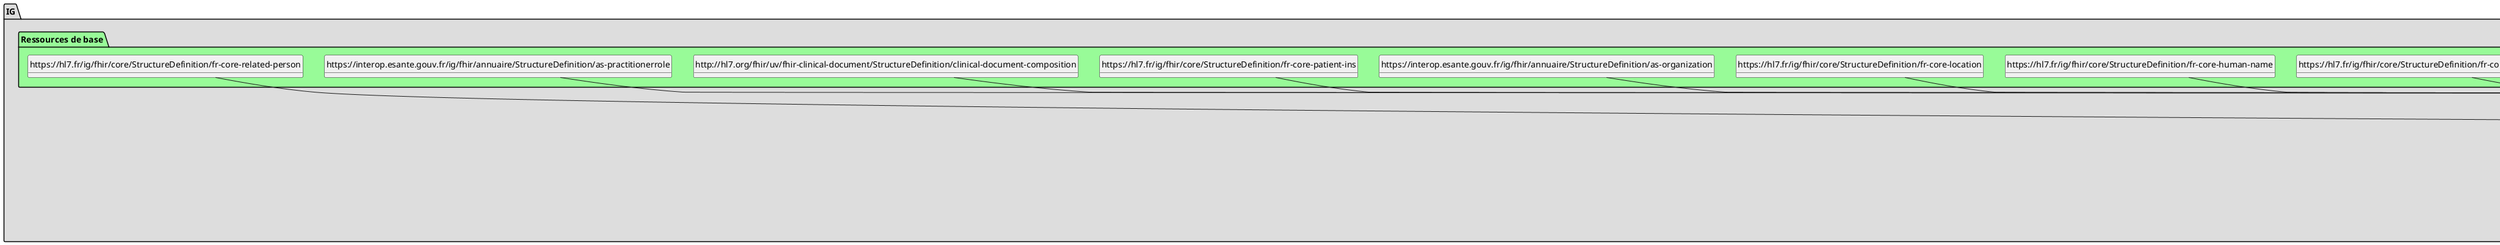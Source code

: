 @startuml
set namespaceSeparator ?
hide circle
hide class fields

package IG #DDDDDD{

     package Profiles #DDDDDD{

        class AssociationPrescription{

             AssociationPrescription => [None..None]
             AssociationPrescription.identifiantPrescription => [0..1]
             AssociationPrescription.accessionNumber => [0..1]
        } 

        class AssociationPriseEncharge{

             AssociationPriseEncharge => [None..None]
             AssociationPriseEncharge.identifiantPriseEnCharge => [0..*]
             AssociationPriseEncharge.typePriseEnCharge => [0..1]
             AssociationPriseEncharge.dateDebutFinPriseEnCharge => [1..1]
             AssociationPriseEncharge.typeSortie => [0..1]
             AssociationPriseEncharge.responsablePriseEnCharge => [0..1]
             AssociationPriseEncharge.personneImpliqueePriseEnCharge => [0..*]
             AssociationPriseEncharge.personneImpliqueePriseEnCharge.typeParticipation => [1..1]
             AssociationPriseEncharge.personneImpliqueePriseEnCharge.dateDebutFinParticipation => [0..1]
             AssociationPriseEncharge.personneImpliqueePriseEnCharge.professionnelImplique => [1..1]
             AssociationPriseEncharge.lieuPriseEnCharge => [1..1]
             AssociationPriseEncharge.lieuPriseEnCharge.structure => [0..1]
             AssociationPriseEncharge.lieuPriseEnCharge.structure.identifiantStructure => [0..1]
             AssociationPriseEncharge.lieuPriseEnCharge.structure.nomStructure => [0..1]
             AssociationPriseEncharge.lieuPriseEnCharge.structure.adresse => [0..*]
             AssociationPriseEncharge.lieuPriseEnCharge.structure.coordonneesTelecom => [0..*]
             AssociationPriseEncharge.lieuPriseEnCharge.structure.secteurActivite => [0..1]
        } 

        class Auteur{

             Auteur => [None..None]
             Auteur.roleFonctionnel => [0..1]
             Auteur.horodatageParticipation => [1..1]
             Auteur.auteur[x] => [1..1]
        } 

        class Consentement{

             Consentement => [None..None]
             Consentement.identifiantConsentement => [0..*]
             Consentement.typeConsentement => [1..1]
             Consentement.statutConsentement => [1..1]
        } 

        class DestinatairePrevu{

             DestinatairePrevu => [None..None]
             DestinatairePrevu.destinataire => [0..*]
        } 

        class DocumentReference{

             DocumentReference => [None..None]
             DocumentReference.typeReference => [1..1]
             DocumentReference.identifiantUniqueDocument => [1..1]
        } 

        class EnteteDocument{

             EnteteDocument => [None..None]
             EnteteDocument.identifiantUniqueDocument => [1..1]
             EnteteDocument.modeleDocument => [1..1]
             EnteteDocument.typeDocument => [1..1]
             EnteteDocument.titreDocument => [1..1]
             EnteteDocument.dateDeCreation => [1..1]
             EnteteDocument.niveauConfidentialite => [1..1]
             EnteteDocument.languePrincipaleDocument => [1..1]
             EnteteDocument.identifiantDuLotDeVersions => [1..1]
             EnteteDocument.versionDocument => [1..1]
             EnteteDocument.statutDocument => [1..1]
             EnteteDocument.patient => [1..1]
             EnteteDocument.auteur => [1..*]
             EnteteDocument.operateurSaisie => [0..1]
             EnteteDocument.informateur => [0..*]
             EnteteDocument.structureConservation => [1..1]
             EnteteDocument.destinataire => [0..*]
             EnteteDocument.responsable => [1..1]
             EnteteDocument.validateur => [0..*]
             EnteteDocument.participant => [0..*]
             EnteteDocument.associationPrescription => [1..1]
             EnteteDocument.evenement => [1..*]
             EnteteDocument.documentReference => [0..1]
             EnteteDocument.consentementAssocie => [0..*]
             EnteteDocument.associationPriseEncharge => [1..1]
        } 

        class Evenement{

             Evenement => [None..None]
             Evenement.identifiantEvenement => [0..*]
             Evenement.codeEvenement => [0..1]
             Evenement.codeEvenement.translation => [0..*]
             Evenement.dateHeureEvenement => [0..1]
             Evenement.executantEvenement => [1..1]
             Evenement.executantEvenement.roleFonctionnel => [0..1]
             Evenement.executantEvenement.dateHeureParticipation => [0..1]
             Evenement.executantEvenement.executant => [1..1]
        } 

        class Informateur{

             Informateur => [None..None]
             Informateur.informateur => [1..1]
        } 

        class OperateurSaisie{

             OperateurSaisie => [None..None]
             OperateurSaisie.dateSaisie => [1..1]
             OperateurSaisie.operateurSaisie => [1..1]
        } 

        class Participant{

             Participant => [None..None]
             Participant.typeParticipation => [1..1]
             Participant.roleFonctionnel => [0..1]
             Participant.dateDebutEtOuFinParticipation => [1..1]
             Participant.participant => [1..1]
        } 

        class Patient{

             Patient => [None..None]
             Patient.identifiantPatient => [1..*]
             Patient.adresse => [0..*]
             Patient.coordonneesTelecom => [0..*]
             Patient.personnePhysique => [1..1]
             Patient.personnePhysique.nomsPrenoms => [1..1]
             Patient.personnePhysique.nomsPrenoms.noms => [1..*]
             Patient.personnePhysique.nomsPrenoms.noms.nomNaissance => [0..1]
             Patient.personnePhysique.nomsPrenoms.noms.nomUtilise => [0..1]
             Patient.personnePhysique.nomsPrenoms.prenoms => [1..*]
             Patient.personnePhysique.nomsPrenoms.prenoms.listePrenoms => [0..1]
             Patient.personnePhysique.nomsPrenoms.prenoms.premierPrenom => [0..1]
             Patient.personnePhysique.nomsPrenoms.prenoms.prenomUtilise => [0..1]
             Patient.personnePhysique.sexe => [1..1]
             Patient.personnePhysique.dateNaissance => [1..1]
             Patient.personnePhysique.indicateurDeces => [0..1]
             Patient.personnePhysique.dateDeces => [0..1]
             Patient.personnePhysique.grossesseMultiple => [0..1]
             Patient.personnePhysique.numeroOrdreNaissance => [0..1]
             Patient.personnePhysique.representantPatient => [0..*]
             Patient.personnePhysique.representantPatient.adresse => [0..*]
             Patient.personnePhysique.representantPatient.coordonneesTelecom => [0..*]
             Patient.personnePhysique.representantPatient.personneRepresentantPatient => [0..1]
             Patient.personnePhysique.representantPatient.personneRepresentantPatient.nomsPrenoms => [1..1]
             Patient.personnePhysique.representantPatient.personneRepresentantPatient.nomsPrenoms.nom => [1..3]
             Patient.personnePhysique.representantPatient.personneRepresentantPatient.nomsPrenoms.prenom => [0..*]
             Patient.personnePhysique.representantPatient.structureRepresentantPatient => [0..1]
             Patient.personnePhysique.representantPatient.structureRepresentantPatient.identifiant => [0..1]
             Patient.personnePhysique.representantPatient.structureRepresentantPatient.identifiant.nom => [0..1]
             Patient.personnePhysique.lieuNaissance => [0..1]
             Patient.personnePhysique.lieuNaissance.nomLieuNaissance => [0..1]
             Patient.personnePhysique.lieuNaissance.adresseEtCodeOfficielGeographique => [0..1]
             Patient.personnePhysique.lieuNaissance.CodeOfficielGeographique => [0..1]
        } 

        class PersonneStructure{

             PersonneStructure => [None..None]
             PersonneStructure.personne => [0..1]
             PersonneStructure.personne.identifiantPersonne => [0..1]
             PersonneStructure.personne.professionRole => [0..1]
             PersonneStructure.personne.lien => [0..1]
             PersonneStructure.personne.adresse => [0..*]
             PersonneStructure.personne.coordonneesTelecom => [0..*]
             PersonneStructure.personne.IdentitePersonne => [0..1]
             PersonneStructure.personne.IdentitePersonne.nomPersonne => [1..*]
             PersonneStructure.personne.IdentitePersonne.prenomPersonne => [0..*]
             PersonneStructure.personne.IdentitePersonne.civilite => [0..1]
             PersonneStructure.personne.IdentitePersonne.titre => [0..1]
             PersonneStructure.structure => [0..1]
             PersonneStructure.structure.identifiantStructure => [0..1]
             PersonneStructure.structure.nomStructure => [0..1]
             PersonneStructure.structure.adresse => [0..*]
             PersonneStructure.structure.coordonneesTelecom => [0..*]
             PersonneStructure.structure.secteurActivite => [0..1]
        } 

        class PersonneStructureAuteur{

             PersonneStructureAuteur => [None..None]
             PersonneStructureAuteur.personne => [0..1]
             PersonneStructureAuteur.personne.identifiantPersonne => [1..*]
             PersonneStructureAuteur.personne.professionRole => [0..1]
             PersonneStructureAuteur.personne.adresse => [0..*]
             PersonneStructureAuteur.personne.coordonneesTelecom => [0..*]
             PersonneStructureAuteur.personne.IdentitePersonne => [0..1]
             PersonneStructureAuteur.personne.IdentitePersonne.nomPersonne => [1..*]
             PersonneStructureAuteur.personne.IdentitePersonne.prenomPersonne => [0..*]
             PersonneStructureAuteur.personne.IdentitePersonne.civilite => [0..1]
             PersonneStructureAuteur.personne.IdentitePersonne.titre => [0..1]
             PersonneStructureAuteur.structure => [0..1]
             PersonneStructureAuteur.structure.identifiantStructure => [0..1]
             PersonneStructureAuteur.structure.nomStructure => [0..1]
             PersonneStructureAuteur.structure.adresse => [0..*]
             PersonneStructureAuteur.structure.coordonneesTelecom => [0..*]
             PersonneStructureAuteur.structure.secteurActivite => [0..1]
        } 

        class Responsable{

             Responsable => [None..None]
             Responsable.dateHeureAttestationPriseResponsabilite => [1..1]
             Responsable.responsable => [1..1]
        } 

        class StructureConservation{

             StructureConservation => [None..None]
             StructureConservation.structure => [0..1]
             StructureConservation.structure.identifiantStructure => [0..1]
             StructureConservation.structure.nomStructure => [0..1]
             StructureConservation.structure.adresse => [0..*]
             StructureConservation.structure.coordonneesTelecom => [0..*]
        } 

        class Systeme{

             Systeme => [None..None]
             Systeme.identificationAuteur => [1..1]
             Systeme.identificationAuteur.identifiantAuteur => [1..*]
             Systeme.identificationAuteur.professionSavoirFaireRole => [1..1]
             Systeme.identificationAuteur.systeme => [1..1]
             Systeme.identificationAuteur.systeme.nomModeleSysteme => [1..1]
             Systeme.identificationAuteur.systeme.nomSysteme => [1..1]
             Systeme.identificationAuteur.structure => [1..1]
             Systeme.identificationAuteur.structure.identifiantStructure => [1..1]
             Systeme.identificationAuteur.structure.nomStructure => [1..1]
             Systeme.identificationAuteur.structure.adresse => [0..*]
             Systeme.identificationAuteur.structure.coordonneesTelecom => [0..*]
        } 

        class Validateur{

             Validateur => [None..None]
             Validateur.dateHeureAttestationValidite => [1..1]
             Validateur.validateur => [1..1]
        } 

        class FrBundleDocument{

             Bundle.identifier => [1..None]
             Bundle.type => [None..None]
             Bundle.timestamp => [1..None]
             Bundle.entry => [7..None]
             Bundle.entry.fullUrl => [1..None]
             Bundle.entry:composition => [1..1]
             Bundle.entry:composition.resource => [None..None]
             Bundle.entry:patient => [1..1]
             Bundle.entry:patient.resource => [None..None]
             Bundle.entry:practitionerRole => [1..*]
             Bundle.entry:practitionerRole.resource => [None..None]
             Bundle.entry:practitioner => [1..*]
             Bundle.entry:practitioner.resource => [None..None]
             Bundle.entry:organization => [1..*]
             Bundle.entry:organization.resource => [None..None]
             Bundle.entry:device => [0..1]
             Bundle.entry:device.resource => [None..None]
             Bundle.entry:encounter => [1..*]
             Bundle.entry:encounter.resource => [None..None]
             Bundle.entry:location => [1..*]
             Bundle.entry:location.resource => [None..None]
             Bundle.entry:relatedPerson => [0..*]
             Bundle.entry:relatedPerson.resource => [None..None]
        } 

        class FrCompositionDocument{

             Composition.meta.profile => [None..None]
             Composition.meta.profile:canonical => [0..1]
             Composition.extension => [1..None]
             Composition.extension:R5-Composition-version => <&plus>[1..None]
             Composition.extension:data-enterer => <&plus>[None..None]
             Composition.extension:data-enterer.extension => <&plus>[3..None]
             Composition.extension:data-enterer.extension:type => <&plus>[None..1]
             Composition.extension:data-enterer.extension:time => <&plus>[1..None]
             Composition.extension:data-enterer.extension:party => <&plus>[None..None]
             Composition.extension:data-enterer.extension:party.value[x] => <&plus>[None..None]
             Composition.extension:informant => <&plus>[None..None]
             Composition.extension:informant.extension:type => <&plus>[None..1]
             Composition.extension:informant.extension:party => <&plus>[None..None]
             Composition.extension:informant.extension:party.value[x] => <&plus>[None..None]
             Composition.extension:information-recipient => <&plus>[None..None]
             Composition.extension:information-recipient.extension:type => <&plus>[None..1]
             Composition.extension:information-recipient.extension:type.value[x] => <&plus>[None..None]
             Composition.extension:information-recipient.extension:party => <&plus>[None..None]
             Composition.extension:information-recipient.extension:party.value[x] => <&plus>[None..None]
             Composition.extension:participant => <&plus>[None..None]
             Composition.extension:participant.extension => <&plus>[3..None]
             Composition.extension:participant.extension:type => <&plus>[None..1]
             Composition.extension:participant.extension:type.value[x] => <&plus>[None..None]
             Composition.extension:participant.extension:function => <&plus>[None..1]
             Composition.extension:participant.extension:function.value[x] => <&plus>[None..None]
             Composition.extension:participant.extension:time => <&plus>[1..None]
             Composition.extension:participant.extension:party => <&plus>[None..None]
             Composition.extension:participant.extension:party.value[x] => <&plus>[None..None]
             Composition.identifier => [1..None]
             Composition.status => [None..None]
             Composition.type => [None..None]
             Composition.subject => [None..None]
             Composition.subject.reference => [1..None]
             Composition.encounter => [1..None]
             Composition.date => [None..None]
             Composition.author => [None..None]
             Composition.author.extension => [1..None]
             Composition.author.extension:time => <&plus>[1..1]
             Composition.title => [None..None]
             Composition.confidentiality => [1..None]
             Composition.attester => [1..None]
             Composition.attester:legal_attester => [1..None]
             Composition.attester:legal_attester.time => [1..None]
             Composition.attester:legal_attester.party => [1..None]
             Composition.attester:professional_attester => [None..None]
             Composition.attester:professional_attester.time => [1..None]
             Composition.attester:professional_attester.party => [1..None]
             Composition.custodian => [None..None]
             Composition.relatesTo => [1..None]
             Composition.relatesTo.target[x] => [None..None]
             Composition.relatesTo.target[x]:targetIdentifier => [None..None]
             Composition.relatesTo.target[x]:targetIdentifier.type => [1..None]
             Composition.relatesTo:replaced_document => [None..1]
             Composition.relatesTo:transformed_document => [0..1]
             Composition.relatesTo:transformed_document.code => [None..None]
             Composition.event => [1..None]
             Composition.event.code => [None..None]
             Composition.event.code:codeEvenement => [0..1]
             Composition.event.code:translation => [0..*]
             Composition.event.period => [None..None]
             Composition.event.detail => [None..1]
             Composition.section => [None..None]
        } 

        class FrAssignedAuthor{

             AssignedAuthor => [None..None]
             AssignedAuthor.nullFlavor => [None..0]
             AssignedAuthor.typeId.nullFlavor => [None..0]
             AssignedAuthor.typeId.assigningAuthorityName => [None..0]
             AssignedAuthor.typeId.displayable => [None..0]
             AssignedAuthor.classCode => [None..0]
             AssignedAuthor.id => [None..None]
             AssignedAuthor.id.nullFlavor => [None..0]
             AssignedAuthor.id.assigningAuthorityName => [None..0]
             AssignedAuthor.id.displayable => [None..0]
             AssignedAuthor.id.root => [1..None]
             AssignedAuthor.id.extension => [1..None]
             AssignedAuthor.sdtcIdentifiedBy => [None..0]
             AssignedAuthor.code => [None..None]
             AssignedAuthor.addr => [None..None]
             AssignedAuthor.telecom => [None..None]
             AssignedAuthor.assignedPerson => [None..None]
             AssignedAuthor.assignedAuthoringDevice => [None..None]
             AssignedAuthor.representedOrganization => [None..None]
        } 

        class FrAssignedCustodian{

             AssignedCustodian => [None..None]
             AssignedCustodian.typeId.nullFlavor => [None..0]
             AssignedCustodian.typeId.assigningAuthorityName => [None..0]
             AssignedCustodian.typeId.displayable => [None..0]
             AssignedCustodian.classCode => [None..0]
             AssignedCustodian.representedCustodianOrganization => [None..None]
        } 

        class FrAssignedEntity{

             AssignedEntity => [None..None]
             AssignedEntity.nullFlavor => [None..0]
             AssignedEntity.typeId.nullFlavor => [None..0]
             AssignedEntity.typeId.assigningAuthorityName => [None..0]
             AssignedEntity.typeId.displayable => [None..0]
             AssignedEntity.classCode => [None..0]
             AssignedEntity.id => [None..1]
             AssignedEntity.id.nullFlavor => [None..0]
             AssignedEntity.id.assigningAuthorityName => [None..0]
             AssignedEntity.id.displayable => [None..0]
             AssignedEntity.id.root => [1..None]
             AssignedEntity.id.extension => [1..None]
             AssignedEntity.sdtcIdentifiedBy => [None..0]
             AssignedEntity.code => [None..None]
             AssignedEntity.code.nullFlavor => [None..0]
             AssignedEntity.code.codeSystemVersion => [None..0]
             AssignedEntity.code.sdtcValueSet => [None..0]
             AssignedEntity.code.sdtcValueSetVersion => [None..0]
             AssignedEntity.addr => [None..None]
             AssignedEntity.telecom => [None..None]
             AssignedEntity.assignedPerson => [None..None]
             AssignedEntity.representedOrganization => [None..None]
             AssignedEntity.sdtcPatient => [None..0]
        } 

        class FrAssociatedEntity{

             AssociatedEntity => [None..None]
             AssociatedEntity.nullFlavor => [None..0]
             AssociatedEntity.typeId.nullFlavor => [None..0]
             AssociatedEntity.typeId.assigningAuthorityName => [None..0]
             AssociatedEntity.typeId.displayable => [None..0]
             AssociatedEntity.classCode => [None..None]
             AssociatedEntity.id => [None..None]
             AssociatedEntity.id.root => [None..None]
             AssociatedEntity.id.extension => [None..None]
             AssociatedEntity.sdtcIdentifiedBy => [None..0]
             AssociatedEntity.code => [None..None]
             AssociatedEntity.addr => [None..None]
             AssociatedEntity.telecom => [None..None]
             AssociatedEntity.associatedPerson => [None..None]
             AssociatedEntity.scopingOrganization => [None..None]
        } 

        class FrAuthenticator{

             Authenticator => [None..None]
             Authenticator.nullFlavor => [None..0]
             Authenticator.typeId.nullFlavor => [None..0]
             Authenticator.typeId.assigningAuthorityName => [None..0]
             Authenticator.typeId.displayable => [None..0]
             Authenticator.typeCode => [None..0]
             Authenticator.time => [None..None]
             Authenticator.time.value => [None..None]
             Authenticator.signatureCode => [None..None]
             Authenticator.signatureCode.sdtcValueSet => [None..0]
             Authenticator.signatureCode.sdtcValueSetVersion => [None..0]
             Authenticator.sdtcSignatureText => [None..0]
             Authenticator.assignedEntity => [None..None]
        } 

        class FrAuthor{

             Author => [None..None]
             Author.nullFlavor => [None..0]
             Author.typeId.nullFlavor => [None..0]
             Author.typeId.assigningAuthorityName => [None..0]
             Author.typeId.displayable => [None..0]
             Author.typeCode => [None..0]
             Author.contextControlCode => [None..0]
             Author.functionCode => [None..None]
             Author.functionCode.nullFlavor => [None..0]
             Author.functionCode.code => [1..None]
             Author.functionCode.codeSystem => [1..None]
             Author.functionCode.codeSystemVersion => [None..0]
             Author.functionCode.sdtcValueSet => [None..0]
             Author.functionCode.sdtcValueSetVersion => [None..0]
             Author.functionCode.originalText => [None..None]
             Author.time => [None..None]
             Author.time.value => [1..None]
             Author.assignedAuthor => [None..None]
        } 

        class FrAuthoringDevice{

             AuthoringDevice.typeId.nullFlavor => [None..0]
             AuthoringDevice.typeId.assigningAuthorityName => [None..0]
             AuthoringDevice.typeId.displayable => [None..0]
             AuthoringDevice.classCode => [None..0]
             AuthoringDevice.determinerCode => [None..0]
             AuthoringDevice.manufacturerModelName => [1..None]
             AuthoringDevice.softwareName => [1..None]
        } 

        class FrAuthorization{

             Authorization => [None..None]
             Authorization.typeId.nullFlavor => [None..0]
             Authorization.typeId.assigningAuthorityName => [None..0]
             Authorization.typeId.displayable => [None..0]
             Authorization.typeCode => [None..0]
             Authorization.consent => [None..None]
             Authorization.consent.id => [None..None]
             Authorization.consent.code => [1..None]
             Authorization.consent.statusCode.code => [None..None]
             Authorization.consent.statusCode.sdtcValueSet => [None..0]
             Authorization.consent.statusCode.sdtcValueSetVersion => [None..0]
        } 

        class FrClinicalDocument{

             ClinicalDocument => [None..None]
             ClinicalDocument.realmCode => [1..1]
             ClinicalDocument.typeId => [1..None]
             ClinicalDocument.templateId => [3..None]
             ClinicalDocument.id => [None..None]
             ClinicalDocument.code => [None..None]
             ClinicalDocument.title => [1..None]
             ClinicalDocument.effectiveTime => [None..None]
             ClinicalDocument.confidentialityCode => [None..None]
             ClinicalDocument.languageCode => [1..None]
             ClinicalDocument.setId => [1..None]
             ClinicalDocument.versionNumber => [1..None]
             ClinicalDocument.copyTime => [None..0]
             ClinicalDocument.recordTarget => [None..1]
             ClinicalDocument.author => [None..None]
             ClinicalDocument.dataEnterer => [None..None]
             ClinicalDocument.informant => [None..None]
             ClinicalDocument.custodian => [None..None]
             ClinicalDocument.informationRecipient => [None..None]
             ClinicalDocument.legalAuthenticator => [1..None]
             ClinicalDocument.authenticator => [None..None]
             ClinicalDocument.participant => [None..None]
             ClinicalDocument.inFulfillmentOf => [None..None]
             ClinicalDocument.documentationOf => [1..None]
             ClinicalDocument.relatedDocument => [None..1]
             ClinicalDocument.authorization => [None..None]
             ClinicalDocument.componentOf => [1..None]
        } 

        class FrComponentOf{

             ComponentOf => [None..None]
             ComponentOf.nullFlavor => [None..0]
             ComponentOf.typeId.nullFlavor => [None..0]
             ComponentOf.typeId.assigningAuthorityName => [None..0]
             ComponentOf.typeId.displayable => [None..0]
             ComponentOf.typeCode => [None..0]
             ComponentOf.encompassingEncounter => [None..None]
        } 

        class FrCustodian{

             Custodian.nullFlavor => [None..0]
             Custodian.typeId.nullFlavor => [None..0]
             Custodian.typeId.assigningAuthorityName => [None..0]
             Custodian.typeId.displayable => [None..0]
             Custodian.typeCode => [None..0]
             Custodian.assignedCustodian => [None..None]
        } 

        class FrDataEnterer{

             DataEnterer.nullFlavor => [None..0]
             DataEnterer.typeId.nullFlavor => [None..0]
             DataEnterer.typeId.assigningAuthorityName => [None..0]
             DataEnterer.typeId.displayable => [None..0]
             DataEnterer.typeCode => [None..0]
             DataEnterer.contextControlCode => [None..0]
             DataEnterer.time => [1..None]
             DataEnterer.time.value => [None..None]
             DataEnterer.assignedEntity => [None..None]
        } 

        class FrDocumentationOf{

             DocumentationOf.nullFlavor => [None..0]
             DocumentationOf.typeId.nullFlavor => [None..0]
             DocumentationOf.typeId.assigningAuthorityName => [None..0]
             DocumentationOf.typeId.displayable => [None..0]
             DocumentationOf.typeCode => [None..0]
             DocumentationOf.serviceEvent => [None..None]
        } 

        class FrEncompassingEncounter{

             EncompassingEncounter.typeId.nullFlavor => [None..0]
             EncompassingEncounter.typeId.assigningAuthorityName => [None..0]
             EncompassingEncounter.typeId.displayable => [None..0]
             EncompassingEncounter.classCode => [None..0]
             EncompassingEncounter.moodCode => [None..0]
             EncompassingEncounter.id => [None..None]
             EncompassingEncounter.code => [None..None]
             EncompassingEncounter.code.nullFlavor => [None..0]
             EncompassingEncounter.code.codeSystem => [1..None]
             EncompassingEncounter.code.codeSystemVersion => [None..0]
             EncompassingEncounter.code.displayName => [1..None]
             EncompassingEncounter.code.sdtcValueSet => [None..0]
             EncompassingEncounter.code.sdtcValueSetVersion => [None..0]
             EncompassingEncounter.effectiveTime => [None..None]
             EncompassingEncounter.sdtcAdmissionReferralSourceCode => [None..0]
             EncompassingEncounter.dischargeDispositionCode => [None..None]
             EncompassingEncounter.responsibleParty => [None..None]
             EncompassingEncounter.responsibleParty.nullFlavor => [None..0]
             EncompassingEncounter.responsibleParty.typeId.nullFlavor => [None..0]
             EncompassingEncounter.responsibleParty.typeId.assigningAuthorityName => [None..0]
             EncompassingEncounter.responsibleParty.typeId.displayable => [None..0]
             EncompassingEncounter.encounterParticipant => [None..None]
             EncompassingEncounter.location => [1..None]
             EncompassingEncounter.location.nullFlavor => [None..0]
             EncompassingEncounter.location.typeId.nullFlavor => [None..0]
             EncompassingEncounter.location.typeId.assigningAuthorityName => [None..0]
             EncompassingEncounter.location.typeId.displayable => [None..0]
             EncompassingEncounter.location.typeCode => [None..0]
             EncompassingEncounter.location.healthCareFacility => [None..None]
        } 

        class FrEncounterParticipant{

             EncounterParticipant.typeId.nullFlavor => [None..0]
             EncounterParticipant.typeId.assigningAuthorityName => [None..0]
             EncounterParticipant.typeId.displayable => [None..0]
             EncounterParticipant.typeCode => [None..None]
             EncounterParticipant.time => [None..None]
             EncounterParticipant.assignedEntity => [1..None]
        } 

        class FrHealthCareFacility{

             HealthCareFacility.nullFlavor => [None..0]
             HealthCareFacility.typeId.nullFlavor => [None..0]
             HealthCareFacility.typeId.assigningAuthorityName => [None..0]
             HealthCareFacility.typeId.displayable => [None..0]
             HealthCareFacility.classCode => [None..0]
             HealthCareFacility.id => [None..0]
             HealthCareFacility.sdtcIdentifiedBy => [None..0]
             HealthCareFacility.code => [1..None]
             HealthCareFacility.code.nullFlavor => [None..0]
             HealthCareFacility.code.code => [1..None]
             HealthCareFacility.code.codeSystem => [1..None]
             HealthCareFacility.code.codeSystemVersion => [None..0]
             HealthCareFacility.code.displayName => [1..None]
             HealthCareFacility.code.sdtcValueSet => [None..0]
             HealthCareFacility.code.sdtcValueSetVersion => [None..0]
             HealthCareFacility.code.translation => [None..1]
             HealthCareFacility.code.translation.nullFlavor => [None..0]
             HealthCareFacility.code.translation.code => [1..None]
             HealthCareFacility.code.translation.codeSystem => [1..None]
             HealthCareFacility.code.translation.codeSystemVersion => [None..0]
             HealthCareFacility.code.translation.displayName => [1..None]
             HealthCareFacility.code.translation.sdtcValueSet => [None..0]
             HealthCareFacility.code.translation.sdtcValueSetVersion => [None..0]
             HealthCareFacility.location => [None..None]
        } 

        class FrInFulfillmentOf{

             InFulfillmentOf.typeId.nullFlavor => [None..0]
             InFulfillmentOf.typeId.assigningAuthorityName => [None..0]
             InFulfillmentOf.typeId.displayable => [None..0]
             InFulfillmentOf.typeCode => [None..0]
             InFulfillmentOf.order => [None..None]
        } 

        class FrInformant{

             Informant.nullFlavor => [None..0]
             Informant.typeId.nullFlavor => [None..0]
             Informant.typeId.assigningAuthorityName => [None..0]
             Informant.typeId.displayable => [None..0]
             Informant.typeCode => [None..0]
             Informant.contextControlCode => [None..0]
             Informant.assignedEntity => [None..None]
             Informant.relatedEntity => [None..None]
        } 

        class FrInformationRecipient{

             InformationRecipient.nullFlavor => [None..0]
             InformationRecipient.typeId.nullFlavor => [None..0]
             InformationRecipient.typeId.assigningAuthorityName => [None..0]
             InformationRecipient.typeId.displayable => [None..0]
             InformationRecipient.typeCode => [None..0]
             InformationRecipient.intendedRecipient => [None..None]
        } 

        class FrIntendedRecipient{

             IntendedRecipient.typeId.nullFlavor => [None..0]
             IntendedRecipient.typeId.assigningAuthorityName => [None..0]
             IntendedRecipient.typeId.displayable => [None..0]
             IntendedRecipient.classCode => [None..0]
             IntendedRecipient.id => [None..None]
             IntendedRecipient.id.assigningAuthorityName => [None..0]
             IntendedRecipient.id.displayable => [None..0]
             IntendedRecipient.id.root => [1..None]
             IntendedRecipient.id.extension => [1..None]
             IntendedRecipient.addr => [None..None]
             IntendedRecipient.telecom => [None..None]
             IntendedRecipient.informationRecipient => [None..None]
             IntendedRecipient.receivedOrganization => [None..None]
             IntendedRecipient.receivedOrganization.id.assigningAuthorityName => [None..0]
             IntendedRecipient.receivedOrganization.id.displayable => [None..0]
             IntendedRecipient.receivedOrganization.id.root => [None..None]
        } 

        class FrLegalAuthenticator{

             LegalAuthenticator.nullFlavor => [None..0]
             LegalAuthenticator.typeId.nullFlavor => [None..0]
             LegalAuthenticator.typeId.assigningAuthorityName => [None..0]
             LegalAuthenticator.typeId.displayable => [None..0]
             LegalAuthenticator.typeCode => [None..0]
             LegalAuthenticator.contextControlCode => [None..0]
             LegalAuthenticator.time => [None..None]
             LegalAuthenticator.time.value => [None..None]
             LegalAuthenticator.signatureCode => [None..None]
             LegalAuthenticator.signatureCode.sdtcValueSet => [None..0]
             LegalAuthenticator.signatureCode.sdtcValueSetVersion => [None..0]
             LegalAuthenticator.sdtcSignatureText => [None..0]
             LegalAuthenticator.assignedEntity => [None..None]
             LegalAuthenticator.assignedEntity.code => [None..None]
        } 

        class FrName{

             fr-core-name => [None..None]
             fr-core-name.nullFlavor => [None..0]
             fr-core-name.use => [None..0]
             fr-core-name.item.delimiter => [None..0]
             fr-core-name.item.xmlText => [None..0]
             fr-core-name.validTime => [None..0]
        } 

        class FrOrder{

             Order.nullFlavor => [None..0]
             Order.typeId.nullFlavor => [None..0]
             Order.typeId.assigningAuthorityName => [None..0]
             Order.typeId.displayable => [None..0]
             Order.classCode => [None..0]
             Order.moodCode => [None..0]
             Order.id => [None..None]
             Order.id.nullFlavor => [None..0]
             Order.id.assigningAuthorityName => [None..0]
             Order.id.displayable => [None..0]
             Order.id.root => [1..None]
             Order.id.extension => [None..None]
             Order.code => [None..0]
             Order.priorityCode => [None..0]
        } 

        class FrParentDocument{

             ParentDocument.nullFlavor => [None..0]
             ParentDocument.id => [None..1]
             ParentDocument.id.nullFlavor => [None..0]
             ParentDocument.id.assigningAuthorityName => [None..0]
             ParentDocument.id.displayable => [None..0]
             ParentDocument.id.root => [1..None]
             ParentDocument.id.extension => [None..None]
        } 

        class FrParticipant{

             Participant1.typeId.nullFlavor => [None..0]
             Participant1.typeId.assigningAuthorityName => [None..0]
             Participant1.typeId.displayable => [None..0]
             Participant1.typeCode => [None..None]
             Participant1.contextControlCode => [None..0]
             Participant1.functionCode => [None..None]
             Participant1.functionCode.nullFlavor => [None..0]
             Participant1.functionCode.code => [1..None]
             Participant1.functionCode.codeSystem => [1..None]
             Participant1.functionCode.codeSystemVersion => [None..0]
             Participant1.functionCode.sdtcValueSet => [None..0]
             Participant1.functionCode.sdtcValueSetVersion => [None..0]
             Participant1.functionCode.originalText => [None..None]
             Participant1.time => [1..None]
             Participant1.time.operator => [None..0]
             Participant1.time.low => [None..None]
             Participant1.time.center => [None..0]
             Participant1.time.width => [None..0]
             Participant1.time.high => [None..None]
             Participant1.associatedEntity => [None..None]
        } 

        class FrPatientRole{

             PatientRole.nullFlavor => [None..0]
             PatientRole.realmCode => [None..0]
             PatientRole.typeId => [None..0]
             PatientRole.templateId => [None..0]
             PatientRole.classCode => [None..0]
             PatientRole.id => [None..None]
             PatientRole.id.nullFlavor => [None..0]
             PatientRole.id.assigningAuthorityName => [None..0]
             PatientRole.id.displayable => [None..0]
             PatientRole.id.root => [1..None]
             PatientRole.id.extension => [None..None]
             PatientRole.sdtcIdentifiedBy => [None..0]
             PatientRole.addr => [None..None]
             PatientRole.telecom => [None..None]
             PatientRole.patient => [1..None]
             PatientRole.providerOrganization => [None..0]
        } 

        class FrPatient{

             Patient.nullFlavor => [None..0]
             Patient.typeId.nullFlavor => [None..0]
             Patient.typeId.assigningAuthorityName => [None..0]
             Patient.typeId.displayable => [None..0]
             Patient.determinerCode => [None..0]
             Patient.name => [1..1]
             Patient.name.nullFlavor => [None..0]
             Patient.administrativeGenderCode => [1..None]
             Patient.birthTime => [1..None]
             Patient.sdtcDeceasedInd => [None..None]
             Patient.sdtcDeceasedTime => [None..None]
             Patient.sdtcMultipleBirthInd => [None..None]
             Patient.sdtcMultipleBirthOrderNumber => [None..None]
             Patient.maritalStatusCode => [None..0]
             Patient.religiousAffiliationCode => [None..0]
             Patient.raceCode => [None..0]
             Patient.sdtcRaceCode => [None..0]
             Patient.ethnicGroupCode => [None..0]
             Patient.sdtcEthnicGroupCode => [None..0]
             Patient.guardian => [None..None]
             Patient.birthplace => [None..None]
             Patient.languageCommunication => [None..0]
        } 

        class FrPerformer{

             Performer1.typeId.nullFlavor => [None..0]
             Performer1.typeId.assigningAuthorityName => [None..0]
             Performer1.typeId.displayable => [None..0]
             Performer1.typeCode => [None..None]
             Performer1.functionCode => [None..None]
             Performer1.time => [None..None]
             Performer1.assignedEntity => [None..None]
             Performer1.assignedEntity.code => [None..None]
        } 

        class FrAssignedPerson{

             Person.nullFlavor => [None..0]
             Person.typeId.nullFlavor => [None..0]
             Person.typeId.assigningAuthorityName => [None..0]
             Person.typeId.displayable => [None..0]
             Person.classCode => [None..0]
             Person.determinerCode => [None..0]
             Person.name => [1..1]
             Person.name.item.family => [1..1]
             Person.name.item.given => [None..1]
             Person.name.item.prefix => [None..1]
             Person.name.item.suffix => [None..1]
             Person.sdtcDesc => [None..0]
             Person.sdtcAsPatientRelationship => [None..0]
        } 

        class FrRecordTarget{

             RecordTarget.nullFlavor => [None..0]
             RecordTarget.typeId.nullFlavor => [None..0]
             RecordTarget.typeId.assigningAuthorityName => [None..0]
             RecordTarget.typeId.displayable => [None..0]
             RecordTarget.typeCode => [None..0]
             RecordTarget.contextControlCode => [None..0]
             RecordTarget.patientRole => [None..None]
        } 

        class FrRelatedDocument{

             RelatedDocument.typeId.nullFlavor => [None..0]
             RelatedDocument.typeId.assigningAuthorityName => [None..0]
             RelatedDocument.typeId.displayable => [None..0]
             RelatedDocument.typeCode => [None..None]
             RelatedDocument.parentDocument => [None..None]
        } 

        class FrRelatedEntity{

             RelatedEntity.nullFlavor => [None..0]
             RelatedEntity.typeId.nullFlavor => [None..0]
             RelatedEntity.typeId.assigningAuthorityName => [None..0]
             RelatedEntity.typeId.displayable => [None..0]
             RelatedEntity.classCode => [None..None]
             RelatedEntity.code => [None..None]
             RelatedEntity.code.nullFlavor => [None..0]
             RelatedEntity.code.code => [1..None]
             RelatedEntity.code.codeSystem => [1..None]
             RelatedEntity.code.codeSystemVersion => [None..0]
             RelatedEntity.code.displayName => [1..None]
             RelatedEntity.code.sdtcValueSet => [None..0]
             RelatedEntity.code.sdtcValueSetVersion => [None..0]
             RelatedEntity.addr => [None..None]
             RelatedEntity.telecom => [1..None]
             RelatedEntity.relatedPerson => [1..None]
        } 

        class FrRepresentedCustodianOrganization{

             CustodianOrganization.typeId.nullFlavor => [None..0]
             CustodianOrganization.typeId.assigningAuthorityName => [None..0]
             CustodianOrganization.typeId.displayable => [None..0]
             CustodianOrganization.classCode => [None..0]
             CustodianOrganization.determinerCode => [None..0]
             CustodianOrganization.id => [None..1]
             CustodianOrganization.id.root => [None..None]
             CustodianOrganization.id.extension => [None..None]
             CustodianOrganization.name => [None..None]
             CustodianOrganization.telecom => [None..None]
             CustodianOrganization.sdtcTelecom => [None..0]
             CustodianOrganization.addr => [None..None]
        } 

        class FrRepresentedOrganization{

             Organization.typeId.nullFlavor => [None..0]
             Organization.typeId.assigningAuthorityName => [None..0]
             Organization.typeId.displayable => [None..0]
             Organization.classCode => [None..0]
             Organization.determinerCode => [None..0]
             Organization.id => [None..None]
             Organization.name => [None..None]
             Organization.telecom => [None..None]
             Organization.addr => [None..None]
             Organization.standardIndustryClassCode => [None..None]
             Organization.standardIndustryClassCode.nullFlavor => [None..0]
             Organization.standardIndustryClassCode.code => [None..None]
        } 

        class FrServiceEvent{

             ServiceEvent => [None..None]
             ServiceEvent.nullFlavor => [None..0]
             ServiceEvent.typeId.nullFlavor => [None..0]
             ServiceEvent.typeId.assigningAuthorityName => [None..0]
             ServiceEvent.typeId.displayable => [None..0]
             ServiceEvent.classCode => [None..0]
             ServiceEvent.moodCode => [None..0]
             ServiceEvent.id => [None..None]
             ServiceEvent.code => [None..None]
             ServiceEvent.code.nullFlavor => [None..0]
             ServiceEvent.code.code => [1..None]
             ServiceEvent.code.codeSystem => [1..None]
             ServiceEvent.code.codeSystemVersion => [None..0]
             ServiceEvent.code.displayName => [1..None]
             ServiceEvent.code.sdtcValueSet => [None..0]
             ServiceEvent.code.sdtcValueSetVersion => [None..0]
             ServiceEvent.code.translation => [None..None]
             ServiceEvent.code.translation.nullFlavor => [None..0]
             ServiceEvent.code.translation.codeSystemVersion => [None..0]
             ServiceEvent.code.translation.sdtcValueSet => [None..0]
             ServiceEvent.code.translation.sdtcValueSetVersion => [None..0]
             ServiceEvent.code.translation.qualifier => [None..None]
             ServiceEvent.effectiveTime => [None..None]
             ServiceEvent.effectiveTime.nullFlavor => [None..0]
             ServiceEvent.effectiveTime.operator => [None..0]
             ServiceEvent.effectiveTime.low => [1..None]
             ServiceEvent.effectiveTime.center => [None..0]
             ServiceEvent.effectiveTime.width => [None..0]
             ServiceEvent.effectiveTime.high => [None..None]
             ServiceEvent.performer => [None..1]
             ServiceEvent.performer.nullFlavor => [None..0]
             ServiceEvent.performer.typeCode => [None..None]
        } 

        class FrDeviceDocument{

             Device.identifier => [1..None]
             Device.deviceName.name => [None..None]
             Device.deviceName.type => [None..None]
             Device.type => [None..None]
             Device.owner => [1..None]
        } 

        class FrEncounterDocument{

             Encounter.type => [None..None]
             Encounter.participant => [None..None]
             Encounter.participant:responsibleParty => [0..1]
             Encounter.participant:responsibleParty.type => [None..None]
             Encounter.participant:responsibleParty.type.coding.system => [None..None]
             Encounter.participant:responsibleParty.type.coding.code => [None..None]
             Encounter.participant:responsibleParty.individual => [1..None]
             Encounter.participant:encounterParticipant => [0..*]
             Encounter.participant:encounterParticipant.type => [None..None]
             Encounter.participant:encounterParticipant.individual => [1..None]
             Encounter.period => [None..None]
             Encounter.hospitalization.dischargeDisposition => [None..None]
             Encounter.hospitalization.dischargeDisposition.coding.system => [None..None]
             Encounter.location => [1..1]
             Encounter.location.location => [None..None]
        } 

        class HumanNameDocument{

             HumanName.family => [1..None]
             HumanName.given => [None..1]
             HumanName.prefix => [None..None]
             HumanName.suffix => [None..1]
        } 

        class FrLocationDocument{

             Location.type.coding => [1..None]
             Location.type.coding:code => [1..1]
             Location.type.coding:code.code => [None..None]
             Location.type.coding:translation => [0..1]
             Location.type.coding:translation.code => [None..None]
        } 

        class FrOrganizationDocument{

             Organization.identifier => [None..None]
             Organization.type:standardIndustryClassCode => [0..1]
        } 

        class FrPatientFHIRDocument{

             Patient.name:usualName => [None..None]
             Patient.name:usualName.family => [None..None]
             Patient.name:usualName.given => [None..1]
             Patient.name:officialName => [None..None]
             Patient.name:officialName.extension:birth-list-given-name => <&plus>[None..None]
             Patient.name:officialName.family => [None..None]
             Patient.name:officialName.given => [None..None]
             Patient.contact.relationship:Role => [None..None]
             Patient.contact.relationship:RelationType => [None..None]
             Patient.contact.name => [1..None]
             Patient.generalPractitioner => [None..None]
        } 

        class FrPractitionerDocument{

             Practitioner.identifier => [1..None]
             Practitioner.name => [1..1]
             Practitioner.qualification:savoirFaire => [None..None]
             Practitioner.qualification:savoirFaire/professionMedecin => [0..1]
             Practitioner.qualification:savoirFaire/professionMedecin.code.coding => [None..None]
             Practitioner.qualification:savoirFaire/professionMedecin.code.coding:savoirFaire => [0..1]
             Practitioner.qualification:savoirFaire/professionMedecin.code.coding:typeSavoirFaire => [0..1]
             Practitioner.qualification:savoirFaire/professionPharmacien => [0..1]
             Practitioner.qualification:savoirFaire/professionPharmacien.code.coding => [None..None]
             Practitioner.qualification:savoirFaire/professionPharmacien.code.coding:savoirFaire => [0..1]
             Practitioner.qualification:savoirFaire/professionPharmacien.code.coding:typeSavoirFaire => [0..1]
             Practitioner.qualification:savoirFaire/professionChirurgienDentiste => [0..1]
             Practitioner.qualification:savoirFaire/professionChirurgienDentiste.code.coding => [None..None]
             Practitioner.qualification:savoirFaire/professionChirurgienDentiste.code.coding:savoirFaire => [0..1]
             Practitioner.qualification:savoirFaire/professionChirurgienDentiste.code.coding:typeSavoirFaire => [0..1]
             Practitioner.qualification:savoirFaire/professionInfirmier => [0..1]
             Practitioner.qualification:savoirFaire/professionInfirmier.code.coding => [None..None]
             Practitioner.qualification:savoirFaire/professionInfirmier.code.coding:savoirFaire => [0..1]
             Practitioner.qualification:savoirFaire/professionInfirmier.code.coding:typeSavoirFaire => [0..1]
             Practitioner.qualification:role => [0..1]
             Practitioner.qualification:role.code.coding => [None..None]
        } 

        class FrPractitionerRoleDocument{

             PractitionerRole.practitioner => [None..None]
             PractitionerRole.organization => [None..None]
             PractitionerRole.code:functionCode => [0..1]
             PractitionerRole.code:functionCode.coding => [None..None]
             PractitionerRole.code:classCode => [0..1]
             PractitionerRole.code:classCode.coding.code => [None..None]
             PractitionerRole.code:typeCode => [0..1]
             PractitionerRole.code:typeCode.coding => [None..None]
        } 

        class FrRelatedPersonDocument{

             RelatedPerson.relationship:Role => [None..None]
             RelatedPerson.relationship:Role.coding.code => [None..None]
             RelatedPerson.relationship:Role.coding.display => [None..None]
             RelatedPerson.relationship:RelationType => [None..1]
             RelatedPerson.name => [1..1]
         }

     }
     package extension #paleturquoise {

     FrCompositionDocument -[#black,dashed,thickness=2]-> FrAuthorTimeExtension

        class FrAuthorTimeExtension{

          Extension.extension => [None..0]
          Extension.url => [None..None]
          Extension.value[x] => [None..None]
         }
     }
     package valueset #PaleVioletRed{

        class FRValueSetParticipationType  

     FrCompositionDocument -[#black,dotted,thickness=2]-> FRValueSetParticipationType

        class FRValueSetCategorieEtablissement  

     FrLocationDocument -[#black,dotted,thickness=2]-> FRValueSetCategorieEtablissement

        class FRValueSetPatientContactRole  

     FrPatientFHIRDocument -[#black,dotted,thickness=2]-> FRValueSetPatientContactRole

        class FRValueSetSavoirFaireProfessionMedecin  

     FrPractitionerDocument -[#black,dotted,thickness=2]-> FRValueSetSavoirFaireProfessionMedecin

        class FRValueSetTypeSavoirFaireProfessionMedecin  

     FrPractitionerDocument -[#black,dotted,thickness=2]-> FRValueSetTypeSavoirFaireProfessionMedecin

        class FRValueSetSavoirFaireProfessionPharmacien  

     FrPractitionerDocument -[#black,dotted,thickness=2]-> FRValueSetSavoirFaireProfessionPharmacien

        class FRValueSetTypeSavoirFaireProfessionPharmacien  

     FrPractitionerDocument -[#black,dotted,thickness=2]-> FRValueSetTypeSavoirFaireProfessionPharmacien

        class FRValueSetSavoirFaireProfessionChirurgienDentiste  

     FrPractitionerDocument -[#black,dotted,thickness=2]-> FRValueSetSavoirFaireProfessionChirurgienDentiste

        class FRValueSetTypeSavoirFaireProfessionChirurgienDentiste  

     FrPractitionerDocument -[#black,dotted,thickness=2]-> FRValueSetTypeSavoirFaireProfessionChirurgienDentiste

        class FRValueSetSavoirFaireProfessionInfirmier  

     FrPractitionerDocument -[#black,dotted,thickness=2]-> FRValueSetSavoirFaireProfessionInfirmier

        class FRValueSetTypeSavoirFaireProfessionInfirmier  

     FrPractitionerDocument -[#black,dotted,thickness=2]-> FRValueSetTypeSavoirFaireProfessionInfirmier

        class FRValueSetRolePriseCharge  

     FrPractitionerDocument -[#black,dotted,thickness=2]-> FRValueSetRolePriseCharge
       }

package "Ressources de base" #palegreen {

 class "Base" as  class095a1b43effec73955e31e790438de49 

    class095a1b43effec73955e31e790438de49 --> AssociationPrescription

 class "Base" as  class095a1b43effec73955e31e790438de49 

    class095a1b43effec73955e31e790438de49 --> AssociationPriseEncharge

 class "Base" as  class095a1b43effec73955e31e790438de49 

    class095a1b43effec73955e31e790438de49 --> Auteur

 class "Base" as  class095a1b43effec73955e31e790438de49 

    class095a1b43effec73955e31e790438de49 --> Consentement

 class "Base" as  class095a1b43effec73955e31e790438de49 

    class095a1b43effec73955e31e790438de49 --> DestinatairePrevu

 class "Base" as  class095a1b43effec73955e31e790438de49 

    class095a1b43effec73955e31e790438de49 --> DocumentReference

 class "Base" as  class095a1b43effec73955e31e790438de49 

    class095a1b43effec73955e31e790438de49 --> EnteteDocument

 class "Base" as  class095a1b43effec73955e31e790438de49 

    class095a1b43effec73955e31e790438de49 --> Evenement

 class "Base" as  class095a1b43effec73955e31e790438de49 

    class095a1b43effec73955e31e790438de49 --> Informateur

 class "Base" as  class095a1b43effec73955e31e790438de49 

    class095a1b43effec73955e31e790438de49 --> OperateurSaisie

 class "Base" as  class095a1b43effec73955e31e790438de49 

    class095a1b43effec73955e31e790438de49 --> Participant

 class "Base" as  class095a1b43effec73955e31e790438de49 

    class095a1b43effec73955e31e790438de49 --> Patient

 class "Base" as  class095a1b43effec73955e31e790438de49 

    class095a1b43effec73955e31e790438de49 --> PersonneStructure

 class "Base" as  class095a1b43effec73955e31e790438de49 

    class095a1b43effec73955e31e790438de49 --> PersonneStructureAuteur

 class "Base" as  class095a1b43effec73955e31e790438de49 

    class095a1b43effec73955e31e790438de49 --> Responsable

 class "Base" as  class095a1b43effec73955e31e790438de49 

    class095a1b43effec73955e31e790438de49 --> StructureConservation

 class "Base" as  class095a1b43effec73955e31e790438de49 

    class095a1b43effec73955e31e790438de49 --> Systeme

 class "Base" as  class095a1b43effec73955e31e790438de49 

    class095a1b43effec73955e31e790438de49 --> Validateur

 class "Bundle" as  class94c51f19c37f96ed231f5a0ae512b2a8 

    class94c51f19c37f96ed231f5a0ae512b2a8 --> FrBundleDocument

 class "http://hl7.org/fhir/uv/fhir-clinical-document/StructureDefinition/clinical-document-composition" as  classd9daa32262ad3cdcf2aad9f33da44536 

    classd9daa32262ad3cdcf2aad9f33da44536 --> FrCompositionDocument

 class "http://hl7.org/cda/stds/core/StructureDefinition/AssignedAuthor" as  class58510d48686a6398080b7be0a9488a07 

    class58510d48686a6398080b7be0a9488a07 --> FrAssignedAuthor

 class "http://hl7.org/cda/stds/core/StructureDefinition/AssignedCustodian" as  class9d6ae0bd4aff182e6679539d1b5e57dd 

    class9d6ae0bd4aff182e6679539d1b5e57dd --> FrAssignedCustodian

 class "http://hl7.org/cda/stds/core/StructureDefinition/AssignedEntity" as  classa57c2cf8eee922b736f24aae263fb85a 

    classa57c2cf8eee922b736f24aae263fb85a --> FrAssignedEntity

 class "http://hl7.org/cda/stds/core/StructureDefinition/AssociatedEntity" as  classf02f59ca36afce3537fd13cedd8610bc 

    classf02f59ca36afce3537fd13cedd8610bc --> FrAssociatedEntity

 class "http://hl7.org/cda/stds/core/StructureDefinition/Authenticator" as  class53108c7e3b2a59607cdb20ab0b268d03 

    class53108c7e3b2a59607cdb20ab0b268d03 --> FrAuthenticator

 class "http://hl7.org/cda/stds/core/StructureDefinition/Author" as  class937cfe84638a385773bc82a876cf4a8d 

    class937cfe84638a385773bc82a876cf4a8d --> FrAuthor

 class "http://hl7.org/cda/stds/core/StructureDefinition/AuthoringDevice" as  classf46502fb30744212b0c5841a6e4ea035 

    classf46502fb30744212b0c5841a6e4ea035 --> FrAuthoringDevice

 class "http://hl7.org/cda/stds/core/StructureDefinition/Authorization" as  class598114d4c6d4bf797def36d247d40839 

    class598114d4c6d4bf797def36d247d40839 --> FrAuthorization

 class "http://hl7.org/cda/stds/core/StructureDefinition/ClinicalDocument" as  class989be5c5fb811e081805dc5a32645079 

    class989be5c5fb811e081805dc5a32645079 --> FrClinicalDocument

 class "http://hl7.org/cda/stds/core/StructureDefinition/ComponentOf" as  class4277423a305ecb24dc9d37288c280772 

    class4277423a305ecb24dc9d37288c280772 --> FrComponentOf

 class "http://hl7.org/cda/stds/core/StructureDefinition/Custodian" as  classd84e4a39bf094111de7518d5a5411c66 

    classd84e4a39bf094111de7518d5a5411c66 --> FrCustodian

 class "http://hl7.org/cda/stds/core/StructureDefinition/DataEnterer" as  class637494ebd710a0dd928d3bba66f7c36c 

    class637494ebd710a0dd928d3bba66f7c36c --> FrDataEnterer

 class "http://hl7.org/cda/stds/core/StructureDefinition/DocumentationOf" as  class0977267ea48347e7fb26a0e81e862268 

    class0977267ea48347e7fb26a0e81e862268 --> FrDocumentationOf

 class "http://hl7.org/cda/stds/core/StructureDefinition/EncompassingEncounter" as  class71895803bd5b89edafce351523a041e6 

    class71895803bd5b89edafce351523a041e6 --> FrEncompassingEncounter

 class "http://hl7.org/cda/stds/core/StructureDefinition/EncounterParticipant" as  class10428a590ddf9ce27b1fe90b22a362bd 

    class10428a590ddf9ce27b1fe90b22a362bd --> FrEncounterParticipant

 class "http://hl7.org/cda/stds/core/StructureDefinition/HealthCareFacility" as  class02cc646ca5601d63f73402bfbbfdc6eb 

    class02cc646ca5601d63f73402bfbbfdc6eb --> FrHealthCareFacility

 class "http://hl7.org/cda/stds/core/StructureDefinition/InFulfillmentOf" as  classe90f25fe105c3c9c4c47c62629a3765d 

    classe90f25fe105c3c9c4c47c62629a3765d --> FrInFulfillmentOf

 class "http://hl7.org/cda/stds/core/StructureDefinition/Informant" as  class0bdf5ad046cc54eb3cb2ac8f5bc2f2c8 

    class0bdf5ad046cc54eb3cb2ac8f5bc2f2c8 --> FrInformant

 class "http://hl7.org/cda/stds/core/StructureDefinition/InformationRecipient" as  classb6fd1ae4a9b50563c83e48eaaf673af4 

    classb6fd1ae4a9b50563c83e48eaaf673af4 --> FrInformationRecipient

 class "http://hl7.org/cda/stds/core/StructureDefinition/IntendedRecipient" as  classb4c0abb01d11eefbc617aa004a0b6393 

    classb4c0abb01d11eefbc617aa004a0b6393 --> FrIntendedRecipient

 class "http://hl7.org/cda/stds/core/StructureDefinition/LegalAuthenticator" as  class57f35676579cccc1659c4601fa19b43b 

    class57f35676579cccc1659c4601fa19b43b --> FrLegalAuthenticator

 class "http://hl7.org/cda/stds/core/StructureDefinition/PN" as  class91b9b68696e7cdd4a91365aa0d0d170c 

    class91b9b68696e7cdd4a91365aa0d0d170c --> FrName

 class "http://hl7.org/cda/stds/core/StructureDefinition/Order" as  class358c910e07ad3f95a61b1dae6d4a35be 

    class358c910e07ad3f95a61b1dae6d4a35be --> FrOrder

 class "http://hl7.org/cda/stds/core/StructureDefinition/ParentDocument" as  class4313f3b50ac00c5473aecb642b99f6e4 

    class4313f3b50ac00c5473aecb642b99f6e4 --> FrParentDocument

 class "http://hl7.org/cda/stds/core/StructureDefinition/Participant1" as  class2fd9a3b182710aa68f9e615904fe1537 

    class2fd9a3b182710aa68f9e615904fe1537 --> FrParticipant

 class "http://hl7.org/cda/stds/core/StructureDefinition/PatientRole" as  class1e213e8519f12110736b032cda341174 

    class1e213e8519f12110736b032cda341174 --> FrPatientRole

 class "http://hl7.org/cda/stds/core/StructureDefinition/Patient" as  classa8889bb6f3999fb5243b3ed3b492e0c4 

    classa8889bb6f3999fb5243b3ed3b492e0c4 --> FrPatient

 class "http://hl7.org/cda/stds/core/StructureDefinition/Performer1" as  class2322ea8c73e0b95c4de59f56ee36a694 

    class2322ea8c73e0b95c4de59f56ee36a694 --> FrPerformer

 class "http://hl7.org/cda/stds/core/StructureDefinition/Person" as  classb14b9f756425869ebeb8ade0004931e1 

    classb14b9f756425869ebeb8ade0004931e1 --> FrAssignedPerson

 class "http://hl7.org/cda/stds/core/StructureDefinition/RecordTarget" as  class0baedfe5573df35f7a6ee5934c45b818 

    class0baedfe5573df35f7a6ee5934c45b818 --> FrRecordTarget

 class "http://hl7.org/cda/stds/core/StructureDefinition/RelatedDocument" as  classddc7c43262268f3e7ef73c1c5ad6b514 

    classddc7c43262268f3e7ef73c1c5ad6b514 --> FrRelatedDocument

 class "http://hl7.org/cda/stds/core/StructureDefinition/RelatedEntity" as  class0a3bfa693dae125e5c0a4e8cab321d9a 

    class0a3bfa693dae125e5c0a4e8cab321d9a --> FrRelatedEntity

 class "http://hl7.org/cda/stds/core/StructureDefinition/CustodianOrganization" as  class958e4615d47e79ed7eef2368401c733a 

    class958e4615d47e79ed7eef2368401c733a --> FrRepresentedCustodianOrganization

 class "http://hl7.org/cda/stds/core/StructureDefinition/Organization" as  class70defb4802516f8b110654a1e3649ed7 

    class70defb4802516f8b110654a1e3649ed7 --> FrRepresentedOrganization

 class "http://hl7.org/cda/stds/core/StructureDefinition/ServiceEvent" as  class21fc45b6eacaebf264ceab7c3130a980 

    class21fc45b6eacaebf264ceab7c3130a980 --> FrServiceEvent

 class "https://interop.esante.gouv.fr/ig/fhir/annuaire/StructureDefinition/as-device" as  class258a7cfbd366b829153b76133f2929f3 

    class258a7cfbd366b829153b76133f2929f3 --> FrDeviceDocument

 class "https://hl7.fr/ig/fhir/core/StructureDefinition/fr-core-encounter" as  class67c94c9a57029ce118810d8d7e718509 

    class67c94c9a57029ce118810d8d7e718509 --> FrEncounterDocument

 class "https://hl7.fr/ig/fhir/core/StructureDefinition/fr-core-human-name" as  classab70be087e84d984395444c4643fb763 

    classab70be087e84d984395444c4643fb763 --> HumanNameDocument

 class "https://hl7.fr/ig/fhir/core/StructureDefinition/fr-core-location" as  class505b865d93b3b02ed3aff95e782d498a 

    class505b865d93b3b02ed3aff95e782d498a --> FrLocationDocument

 class "https://interop.esante.gouv.fr/ig/fhir/annuaire/StructureDefinition/as-organization" as  class02104d9d29574b85b8bdd491de969f0d 

    class02104d9d29574b85b8bdd491de969f0d --> FrOrganizationDocument

 class "https://hl7.fr/ig/fhir/core/StructureDefinition/fr-core-patient-ins" as  class4183c8825d56dc7b36e75f7f711f8b6b 

    class4183c8825d56dc7b36e75f7f711f8b6b --> FrPatientFHIRDocument

 class "https://interop.esante.gouv.fr/ig/fhir/annuaire/StructureDefinition/as-practitioner" as  class8e95a74d3099b6c1bdd4ef690920bb75 

    class8e95a74d3099b6c1bdd4ef690920bb75 --> FrPractitionerDocument

 class "https://interop.esante.gouv.fr/ig/fhir/annuaire/StructureDefinition/as-practitionerrole" as  class409d7284b1fcd82a5ca90685afaba163 

    class409d7284b1fcd82a5ca90685afaba163 --> FrPractitionerRoleDocument

 class "https://hl7.fr/ig/fhir/core/StructureDefinition/fr-core-related-person" as  class73d64d75d9b8829a511eb36c46458829 

    class73d64d75d9b8829a511eb36c46458829 --> FrRelatedPersonDocument
}
@enduml